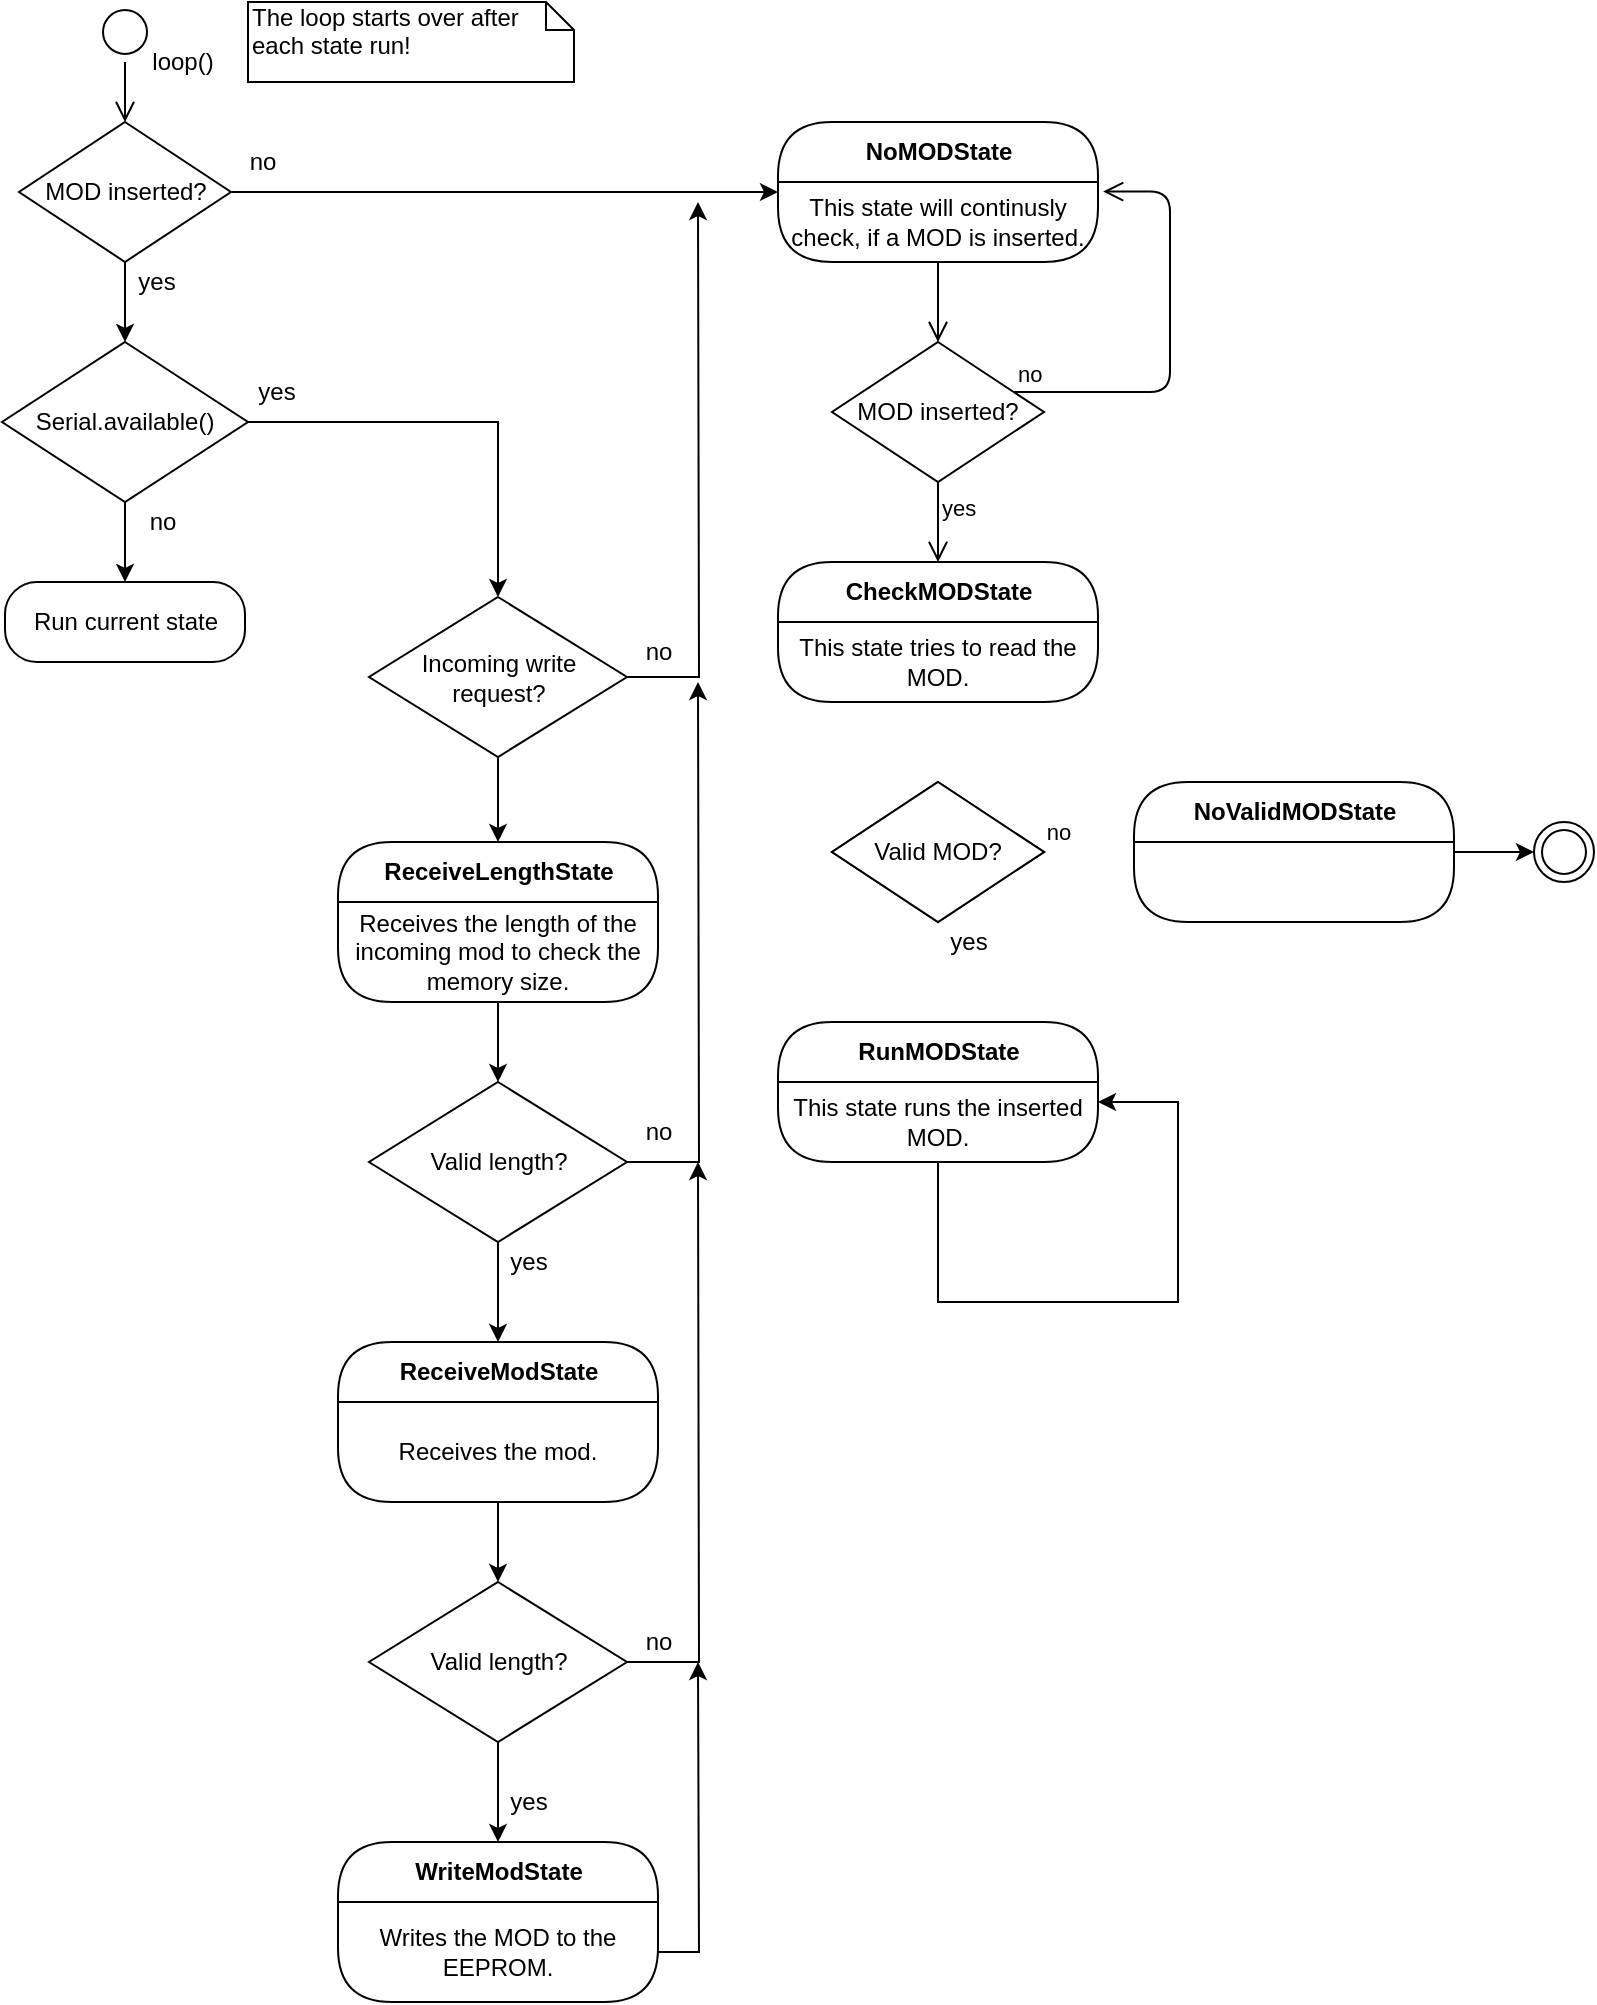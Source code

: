 <mxfile version="13.1.3">
    <diagram id="6hGFLwfOUW9BJ-s0fimq" name="Page-1">
        <mxGraphModel dx="1093" dy="791" grid="1" gridSize="10" guides="1" tooltips="1" connect="1" arrows="1" fold="1" page="1" pageScale="1" pageWidth="827" pageHeight="1169" math="0" shadow="0">
            <root>
                <mxCell id="0"/>
                <mxCell id="1" parent="0"/>
                <mxCell id="2" value="" style="ellipse;html=1;shape=startState;" parent="1" vertex="1">
                    <mxGeometry x="58.5" y="30" width="30" height="30" as="geometry"/>
                </mxCell>
                <mxCell id="3" value="" style="edgeStyle=orthogonalEdgeStyle;html=1;verticalAlign=bottom;endArrow=open;endSize=8;entryX=0.5;entryY=0;entryDx=0;entryDy=0;" parent="1" source="2" target="54" edge="1">
                    <mxGeometry relative="1" as="geometry">
                        <mxPoint x="73.5" y="110" as="targetPoint"/>
                    </mxGeometry>
                </mxCell>
                <mxCell id="9" value="" style="edgeStyle=orthogonalEdgeStyle;html=1;verticalAlign=bottom;endArrow=open;endSize=8;" parent="1" source="7" target="12" edge="1">
                    <mxGeometry relative="1" as="geometry">
                        <mxPoint x="480" y="190" as="targetPoint"/>
                    </mxGeometry>
                </mxCell>
                <mxCell id="12" value="MOD inserted?" style="rhombus;whiteSpace=wrap;html=1;" parent="1" vertex="1">
                    <mxGeometry x="427" y="200" width="106" height="70" as="geometry"/>
                </mxCell>
                <mxCell id="13" value="no" style="edgeStyle=orthogonalEdgeStyle;html=1;align=left;verticalAlign=bottom;endArrow=open;endSize=8;entryX=1.016;entryY=0.12;entryDx=0;entryDy=0;entryPerimeter=0;" parent="1" source="12" target="8" edge="1">
                    <mxGeometry x="-1" relative="1" as="geometry">
                        <mxPoint x="576" y="225" as="targetPoint"/>
                        <Array as="points">
                            <mxPoint x="596" y="225"/>
                            <mxPoint x="596" y="125"/>
                        </Array>
                    </mxGeometry>
                </mxCell>
                <mxCell id="14" value="yes" style="edgeStyle=orthogonalEdgeStyle;html=1;align=left;verticalAlign=top;endArrow=open;endSize=8;entryX=0.5;entryY=0;entryDx=0;entryDy=0;" parent="1" source="12" target="22" edge="1">
                    <mxGeometry x="-1" relative="1" as="geometry">
                        <mxPoint x="480" y="300" as="targetPoint"/>
                    </mxGeometry>
                </mxCell>
                <mxCell id="29" style="edgeStyle=orthogonalEdgeStyle;rounded=0;orthogonalLoop=1;jettySize=auto;html=1;strokeColor=#FFFFFF;entryX=0;entryY=0.5;entryDx=0;entryDy=0;" parent="1" source="25" target="35" edge="1">
                    <mxGeometry relative="1" as="geometry">
                        <mxPoint x="616" y="455" as="targetPoint"/>
                    </mxGeometry>
                </mxCell>
                <mxCell id="30" value="no&lt;br&gt;" style="edgeLabel;html=1;align=center;verticalAlign=middle;resizable=0;points=[];" parent="29" vertex="1" connectable="0">
                    <mxGeometry x="-0.735" y="-1" relative="1" as="geometry">
                        <mxPoint x="1" y="-11" as="offset"/>
                    </mxGeometry>
                </mxCell>
                <mxCell id="50" style="edgeStyle=orthogonalEdgeStyle;rounded=0;orthogonalLoop=1;jettySize=auto;html=1;entryX=0.5;entryY=0;entryDx=0;entryDy=0;strokeColor=#FFFFFF;" parent="1" source="25" target="31" edge="1">
                    <mxGeometry relative="1" as="geometry"/>
                </mxCell>
                <mxCell id="25" value="Valid MOD?" style="rhombus;whiteSpace=wrap;html=1;" parent="1" vertex="1">
                    <mxGeometry x="427" y="420" width="106" height="70" as="geometry"/>
                </mxCell>
                <mxCell id="77" style="edgeStyle=orthogonalEdgeStyle;rounded=0;orthogonalLoop=1;jettySize=auto;html=1;entryX=0.5;entryY=0;entryDx=0;entryDy=0;" parent="1" source="39" target="78" edge="1">
                    <mxGeometry relative="1" as="geometry">
                        <mxPoint x="260" y="440" as="targetPoint"/>
                    </mxGeometry>
                </mxCell>
                <mxCell id="82" style="edgeStyle=orthogonalEdgeStyle;rounded=0;orthogonalLoop=1;jettySize=auto;html=1;" parent="1" source="39" edge="1">
                    <mxGeometry relative="1" as="geometry">
                        <mxPoint x="360" y="130" as="targetPoint"/>
                    </mxGeometry>
                </mxCell>
                <mxCell id="39" value="Incoming write request?" style="rhombus;whiteSpace=wrap;html=1;" parent="1" vertex="1">
                    <mxGeometry x="195.5" y="327.5" width="129" height="80" as="geometry"/>
                </mxCell>
                <mxCell id="47" style="edgeStyle=orthogonalEdgeStyle;rounded=0;orthogonalLoop=1;jettySize=auto;html=1;entryX=0.5;entryY=0;entryDx=0;entryDy=0;strokeColor=#FFFFFF;" parent="1" target="39" edge="1">
                    <mxGeometry relative="1" as="geometry">
                        <mxPoint x="260" y="277.5" as="sourcePoint"/>
                    </mxGeometry>
                </mxCell>
                <mxCell id="49" style="edgeStyle=orthogonalEdgeStyle;rounded=0;orthogonalLoop=1;jettySize=auto;html=1;entryX=0.5;entryY=0;entryDx=0;entryDy=0;strokeColor=#FFFFFF;" parent="1" source="23" target="25" edge="1">
                    <mxGeometry relative="1" as="geometry"/>
                </mxCell>
                <mxCell id="51" value="yes" style="text;html=1;align=center;verticalAlign=middle;resizable=0;points=[];autosize=1;" parent="1" vertex="1">
                    <mxGeometry x="480" y="490" width="30" height="20" as="geometry"/>
                </mxCell>
                <mxCell id="52" value="Valid MOD?" style="rhombus;whiteSpace=wrap;html=1;" parent="1" vertex="1">
                    <mxGeometry x="427" y="420" width="106" height="70" as="geometry"/>
                </mxCell>
                <mxCell id="53" value="loop()" style="text;html=1;align=center;verticalAlign=middle;resizable=0;points=[];autosize=1;" parent="1" vertex="1">
                    <mxGeometry x="76.5" y="50" width="50" height="20" as="geometry"/>
                </mxCell>
                <mxCell id="58" style="edgeStyle=orthogonalEdgeStyle;rounded=0;orthogonalLoop=1;jettySize=auto;html=1;entryX=0.5;entryY=0;entryDx=0;entryDy=0;" parent="1" source="54" target="57" edge="1">
                    <mxGeometry relative="1" as="geometry"/>
                </mxCell>
                <mxCell id="64" style="edgeStyle=orthogonalEdgeStyle;rounded=0;orthogonalLoop=1;jettySize=auto;html=1;entryX=0;entryY=0.125;entryDx=0;entryDy=0;entryPerimeter=0;" parent="1" source="54" target="8" edge="1">
                    <mxGeometry relative="1" as="geometry">
                        <mxPoint x="183.5" y="125" as="targetPoint"/>
                    </mxGeometry>
                </mxCell>
                <mxCell id="54" value="MOD inserted?" style="rhombus;whiteSpace=wrap;html=1;" parent="1" vertex="1">
                    <mxGeometry x="20.5" y="90" width="106" height="70" as="geometry"/>
                </mxCell>
                <mxCell id="62" style="edgeStyle=orthogonalEdgeStyle;rounded=0;orthogonalLoop=1;jettySize=auto;html=1;entryX=0.5;entryY=0;entryDx=0;entryDy=0;" parent="1" source="57" target="60" edge="1">
                    <mxGeometry relative="1" as="geometry"/>
                </mxCell>
                <mxCell id="72" style="edgeStyle=orthogonalEdgeStyle;rounded=0;orthogonalLoop=1;jettySize=auto;html=1;entryX=0.5;entryY=0;entryDx=0;entryDy=0;" parent="1" source="57" target="39" edge="1">
                    <mxGeometry relative="1" as="geometry">
                        <mxPoint x="180.16" y="239.54" as="targetPoint"/>
                        <Array as="points">
                            <mxPoint x="260" y="240"/>
                        </Array>
                    </mxGeometry>
                </mxCell>
                <mxCell id="57" value="Serial.available()" style="rhombus;whiteSpace=wrap;html=1;" parent="1" vertex="1">
                    <mxGeometry x="12" y="200" width="123" height="80" as="geometry"/>
                </mxCell>
                <mxCell id="59" value="yes" style="text;html=1;align=center;verticalAlign=middle;resizable=0;points=[];autosize=1;" parent="1" vertex="1">
                    <mxGeometry x="73.5" y="160" width="30" height="20" as="geometry"/>
                </mxCell>
                <mxCell id="60" value="Run current state" style="rounded=1;whiteSpace=wrap;html=1;arcSize=40;" parent="1" vertex="1">
                    <mxGeometry x="13.5" y="320" width="120" height="40" as="geometry"/>
                </mxCell>
                <mxCell id="63" value="no" style="text;html=1;align=center;verticalAlign=middle;resizable=0;points=[];autosize=1;" parent="1" vertex="1">
                    <mxGeometry x="76.5" y="280" width="30" height="20" as="geometry"/>
                </mxCell>
                <mxCell id="65" value="no" style="text;html=1;align=center;verticalAlign=middle;resizable=0;points=[];autosize=1;" parent="1" vertex="1">
                    <mxGeometry x="126.5" y="100" width="30" height="20" as="geometry"/>
                </mxCell>
                <mxCell id="67" style="edgeStyle=orthogonalEdgeStyle;rounded=0;orthogonalLoop=1;jettySize=auto;html=1;entryX=0;entryY=0.5;entryDx=0;entryDy=0;" parent="1" source="35" target="66" edge="1">
                    <mxGeometry relative="1" as="geometry"/>
                </mxCell>
                <mxCell id="66" value="" style="ellipse;html=1;shape=endState;" parent="1" vertex="1">
                    <mxGeometry x="778" y="440" width="30" height="30" as="geometry"/>
                </mxCell>
                <mxCell id="7" value="NoMODState" style="swimlane;html=1;fontStyle=1;align=center;verticalAlign=middle;childLayout=stackLayout;horizontal=1;startSize=30;horizontalStack=0;resizeParent=0;resizeLast=1;container=0;collapsible=0;rounded=1;arcSize=30;swimlaneFillColor=#FFFFFF;dropTarget=0;" parent="1" vertex="1">
                    <mxGeometry x="400" y="90" width="160" height="70" as="geometry"/>
                </mxCell>
                <mxCell id="8" value="This state will continusly check, if a MOD is inserted." style="text;html=1;strokeColor=none;fillColor=none;align=center;verticalAlign=middle;spacingLeft=4;spacingRight=4;whiteSpace=wrap;overflow=hidden;rotatable=0;fontColor=#000000;" parent="7" vertex="1">
                    <mxGeometry y="30" width="160" height="40" as="geometry"/>
                </mxCell>
                <mxCell id="74" value="yes" style="text;html=1;align=center;verticalAlign=middle;resizable=0;points=[];autosize=1;" parent="1" vertex="1">
                    <mxGeometry x="133.5" y="215" width="30" height="20" as="geometry"/>
                </mxCell>
                <mxCell id="76" value="no" style="text;html=1;align=center;verticalAlign=middle;resizable=0;points=[];autosize=1;" parent="1" vertex="1">
                    <mxGeometry x="324.5" y="345" width="30" height="20" as="geometry"/>
                </mxCell>
                <mxCell id="78" value="ReceiveLengthState" style="swimlane;html=1;fontStyle=1;align=center;verticalAlign=middle;childLayout=stackLayout;horizontal=1;startSize=30;horizontalStack=0;resizeParent=0;resizeLast=1;container=0;collapsible=0;rounded=1;arcSize=30;swimlaneFillColor=#FFFFFF;dropTarget=0;" parent="1" vertex="1">
                    <mxGeometry x="180" y="450" width="160" height="80" as="geometry"/>
                </mxCell>
                <mxCell id="79" value="Receives the length of the incoming mod to check the memory size." style="text;html=1;strokeColor=none;fillColor=none;align=center;verticalAlign=middle;spacingLeft=4;spacingRight=4;whiteSpace=wrap;overflow=hidden;rotatable=0;fontColor=#000000;" parent="78" vertex="1">
                    <mxGeometry y="30" width="160" height="50" as="geometry"/>
                </mxCell>
                <mxCell id="22" value="CheckMODState" style="swimlane;html=1;fontStyle=1;align=center;verticalAlign=middle;childLayout=stackLayout;horizontal=1;startSize=30;horizontalStack=0;resizeParent=0;resizeLast=1;container=0;collapsible=0;rounded=1;arcSize=30;swimlaneFillColor=#FFFFFF;dropTarget=0;" parent="1" vertex="1">
                    <mxGeometry x="400" y="310" width="160" height="70" as="geometry"/>
                </mxCell>
                <mxCell id="23" value="This state tries to read the MOD." style="text;html=1;strokeColor=none;fillColor=none;align=center;verticalAlign=middle;spacingLeft=4;spacingRight=4;whiteSpace=wrap;overflow=hidden;rotatable=0;fontColor=#000000;" parent="22" vertex="1">
                    <mxGeometry y="30" width="160" height="40" as="geometry"/>
                </mxCell>
                <mxCell id="31" value="RunMODState" style="swimlane;html=1;fontStyle=1;align=center;verticalAlign=middle;childLayout=stackLayout;horizontal=1;startSize=30;horizontalStack=0;resizeParent=0;resizeLast=1;container=0;collapsible=0;rounded=1;arcSize=30;swimlaneFillColor=#FFFFFF;dropTarget=0;" parent="1" vertex="1">
                    <mxGeometry x="400" y="540" width="160" height="70" as="geometry"/>
                </mxCell>
                <mxCell id="32" value="This state runs the inserted MOD." style="text;html=1;strokeColor=none;fillColor=none;align=center;verticalAlign=middle;spacingLeft=4;spacingRight=4;whiteSpace=wrap;overflow=hidden;rotatable=0;fontColor=#000000;" parent="31" vertex="1">
                    <mxGeometry y="30" width="160" height="40" as="geometry"/>
                </mxCell>
                <mxCell id="68" style="edgeStyle=orthogonalEdgeStyle;rounded=0;orthogonalLoop=1;jettySize=auto;html=1;entryX=1;entryY=0.25;entryDx=0;entryDy=0;" parent="31" source="32" target="32" edge="1">
                    <mxGeometry relative="1" as="geometry">
                        <Array as="points">
                            <mxPoint x="80" y="140"/>
                            <mxPoint x="200" y="140"/>
                            <mxPoint x="200" y="40"/>
                        </Array>
                    </mxGeometry>
                </mxCell>
                <mxCell id="35" value="NoValidMODState" style="swimlane;html=1;fontStyle=1;align=center;verticalAlign=middle;childLayout=stackLayout;horizontal=1;startSize=30;horizontalStack=0;resizeParent=0;resizeLast=1;container=0;collapsible=0;rounded=1;arcSize=30;swimlaneFillColor=#FFFFFF;dropTarget=0;" parent="1" vertex="1">
                    <mxGeometry x="578" y="420" width="160" height="70" as="geometry"/>
                </mxCell>
                <mxCell id="81" style="edgeStyle=orthogonalEdgeStyle;rounded=0;orthogonalLoop=1;jettySize=auto;html=1;" parent="1" source="80" edge="1">
                    <mxGeometry relative="1" as="geometry">
                        <mxPoint x="360" y="370" as="targetPoint"/>
                    </mxGeometry>
                </mxCell>
                <mxCell id="87" style="edgeStyle=orthogonalEdgeStyle;rounded=0;orthogonalLoop=1;jettySize=auto;html=1;entryX=0.5;entryY=0;entryDx=0;entryDy=0;" parent="1" source="80" target="85" edge="1">
                    <mxGeometry relative="1" as="geometry"/>
                </mxCell>
                <mxCell id="80" value="Valid length?" style="rhombus;whiteSpace=wrap;html=1;" parent="1" vertex="1">
                    <mxGeometry x="195.5" y="570" width="129" height="80" as="geometry"/>
                </mxCell>
                <mxCell id="83" value="no" style="text;html=1;align=center;verticalAlign=middle;resizable=0;points=[];autosize=1;" parent="1" vertex="1">
                    <mxGeometry x="324.5" y="585" width="30" height="20" as="geometry"/>
                </mxCell>
                <mxCell id="84" style="edgeStyle=orthogonalEdgeStyle;rounded=0;orthogonalLoop=1;jettySize=auto;html=1;entryX=0.5;entryY=0;entryDx=0;entryDy=0;" parent="1" source="79" target="80" edge="1">
                    <mxGeometry relative="1" as="geometry"/>
                </mxCell>
                <mxCell id="85" value="ReceiveModState" style="swimlane;html=1;fontStyle=1;align=center;verticalAlign=middle;childLayout=stackLayout;horizontal=1;startSize=30;horizontalStack=0;resizeParent=0;resizeLast=1;container=0;collapsible=0;rounded=1;arcSize=30;swimlaneFillColor=#FFFFFF;dropTarget=0;" parent="1" vertex="1">
                    <mxGeometry x="180" y="700" width="160" height="80" as="geometry"/>
                </mxCell>
                <mxCell id="86" value="Receives the mod." style="text;html=1;strokeColor=none;fillColor=none;align=center;verticalAlign=middle;spacingLeft=4;spacingRight=4;whiteSpace=wrap;overflow=hidden;rotatable=0;fontColor=#000000;" parent="85" vertex="1">
                    <mxGeometry y="30" width="160" height="50" as="geometry"/>
                </mxCell>
                <mxCell id="88" value="yes" style="text;html=1;align=center;verticalAlign=middle;resizable=0;points=[];autosize=1;" parent="1" vertex="1">
                    <mxGeometry x="260" y="650" width="30" height="20" as="geometry"/>
                </mxCell>
                <mxCell id="90" value="The loop starts over after each state run!" style="shape=note;whiteSpace=wrap;html=1;size=14;verticalAlign=top;align=left;spacingTop=-6;" parent="1" vertex="1">
                    <mxGeometry x="135" y="30" width="163" height="40" as="geometry"/>
                </mxCell>
                <mxCell id="95" style="edgeStyle=orthogonalEdgeStyle;rounded=0;orthogonalLoop=1;jettySize=auto;html=1;entryX=0.5;entryY=0;entryDx=0;entryDy=0;" parent="1" source="91" target="93" edge="1">
                    <mxGeometry relative="1" as="geometry"/>
                </mxCell>
                <mxCell id="97" style="edgeStyle=orthogonalEdgeStyle;rounded=0;orthogonalLoop=1;jettySize=auto;html=1;" parent="1" source="91" edge="1">
                    <mxGeometry relative="1" as="geometry">
                        <mxPoint x="360" y="610" as="targetPoint"/>
                    </mxGeometry>
                </mxCell>
                <mxCell id="91" value="Valid length?" style="rhombus;whiteSpace=wrap;html=1;" parent="1" vertex="1">
                    <mxGeometry x="195.5" y="820" width="129" height="80" as="geometry"/>
                </mxCell>
                <mxCell id="92" style="edgeStyle=orthogonalEdgeStyle;rounded=0;orthogonalLoop=1;jettySize=auto;html=1;" parent="1" source="86" target="91" edge="1">
                    <mxGeometry relative="1" as="geometry"/>
                </mxCell>
                <mxCell id="98" value="no" style="text;html=1;align=center;verticalAlign=middle;resizable=0;points=[];autosize=1;" parent="1" vertex="1">
                    <mxGeometry x="324.5" y="840" width="30" height="20" as="geometry"/>
                </mxCell>
                <mxCell id="99" style="edgeStyle=orthogonalEdgeStyle;rounded=0;orthogonalLoop=1;jettySize=auto;html=1;" parent="1" source="94" edge="1">
                    <mxGeometry relative="1" as="geometry">
                        <mxPoint x="360" y="860" as="targetPoint"/>
                    </mxGeometry>
                </mxCell>
                <mxCell id="100" value="yes" style="text;html=1;align=center;verticalAlign=middle;resizable=0;points=[];autosize=1;" parent="1" vertex="1">
                    <mxGeometry x="260" y="920" width="30" height="20" as="geometry"/>
                </mxCell>
                <mxCell id="93" value="WriteModState" style="swimlane;html=1;fontStyle=1;align=center;verticalAlign=middle;childLayout=stackLayout;horizontal=1;startSize=30;horizontalStack=0;resizeParent=0;resizeLast=1;container=0;collapsible=0;rounded=1;arcSize=30;swimlaneFillColor=#FFFFFF;dropTarget=0;" parent="1" vertex="1">
                    <mxGeometry x="180" y="950" width="160" height="80" as="geometry"/>
                </mxCell>
                <mxCell id="94" value="Writes the MOD to the EEPROM." style="text;html=1;strokeColor=none;fillColor=none;align=center;verticalAlign=middle;spacingLeft=4;spacingRight=4;whiteSpace=wrap;overflow=hidden;rotatable=0;fontColor=#000000;" parent="93" vertex="1">
                    <mxGeometry y="30" width="160" height="50" as="geometry"/>
                </mxCell>
            </root>
        </mxGraphModel>
    </diagram>
</mxfile>